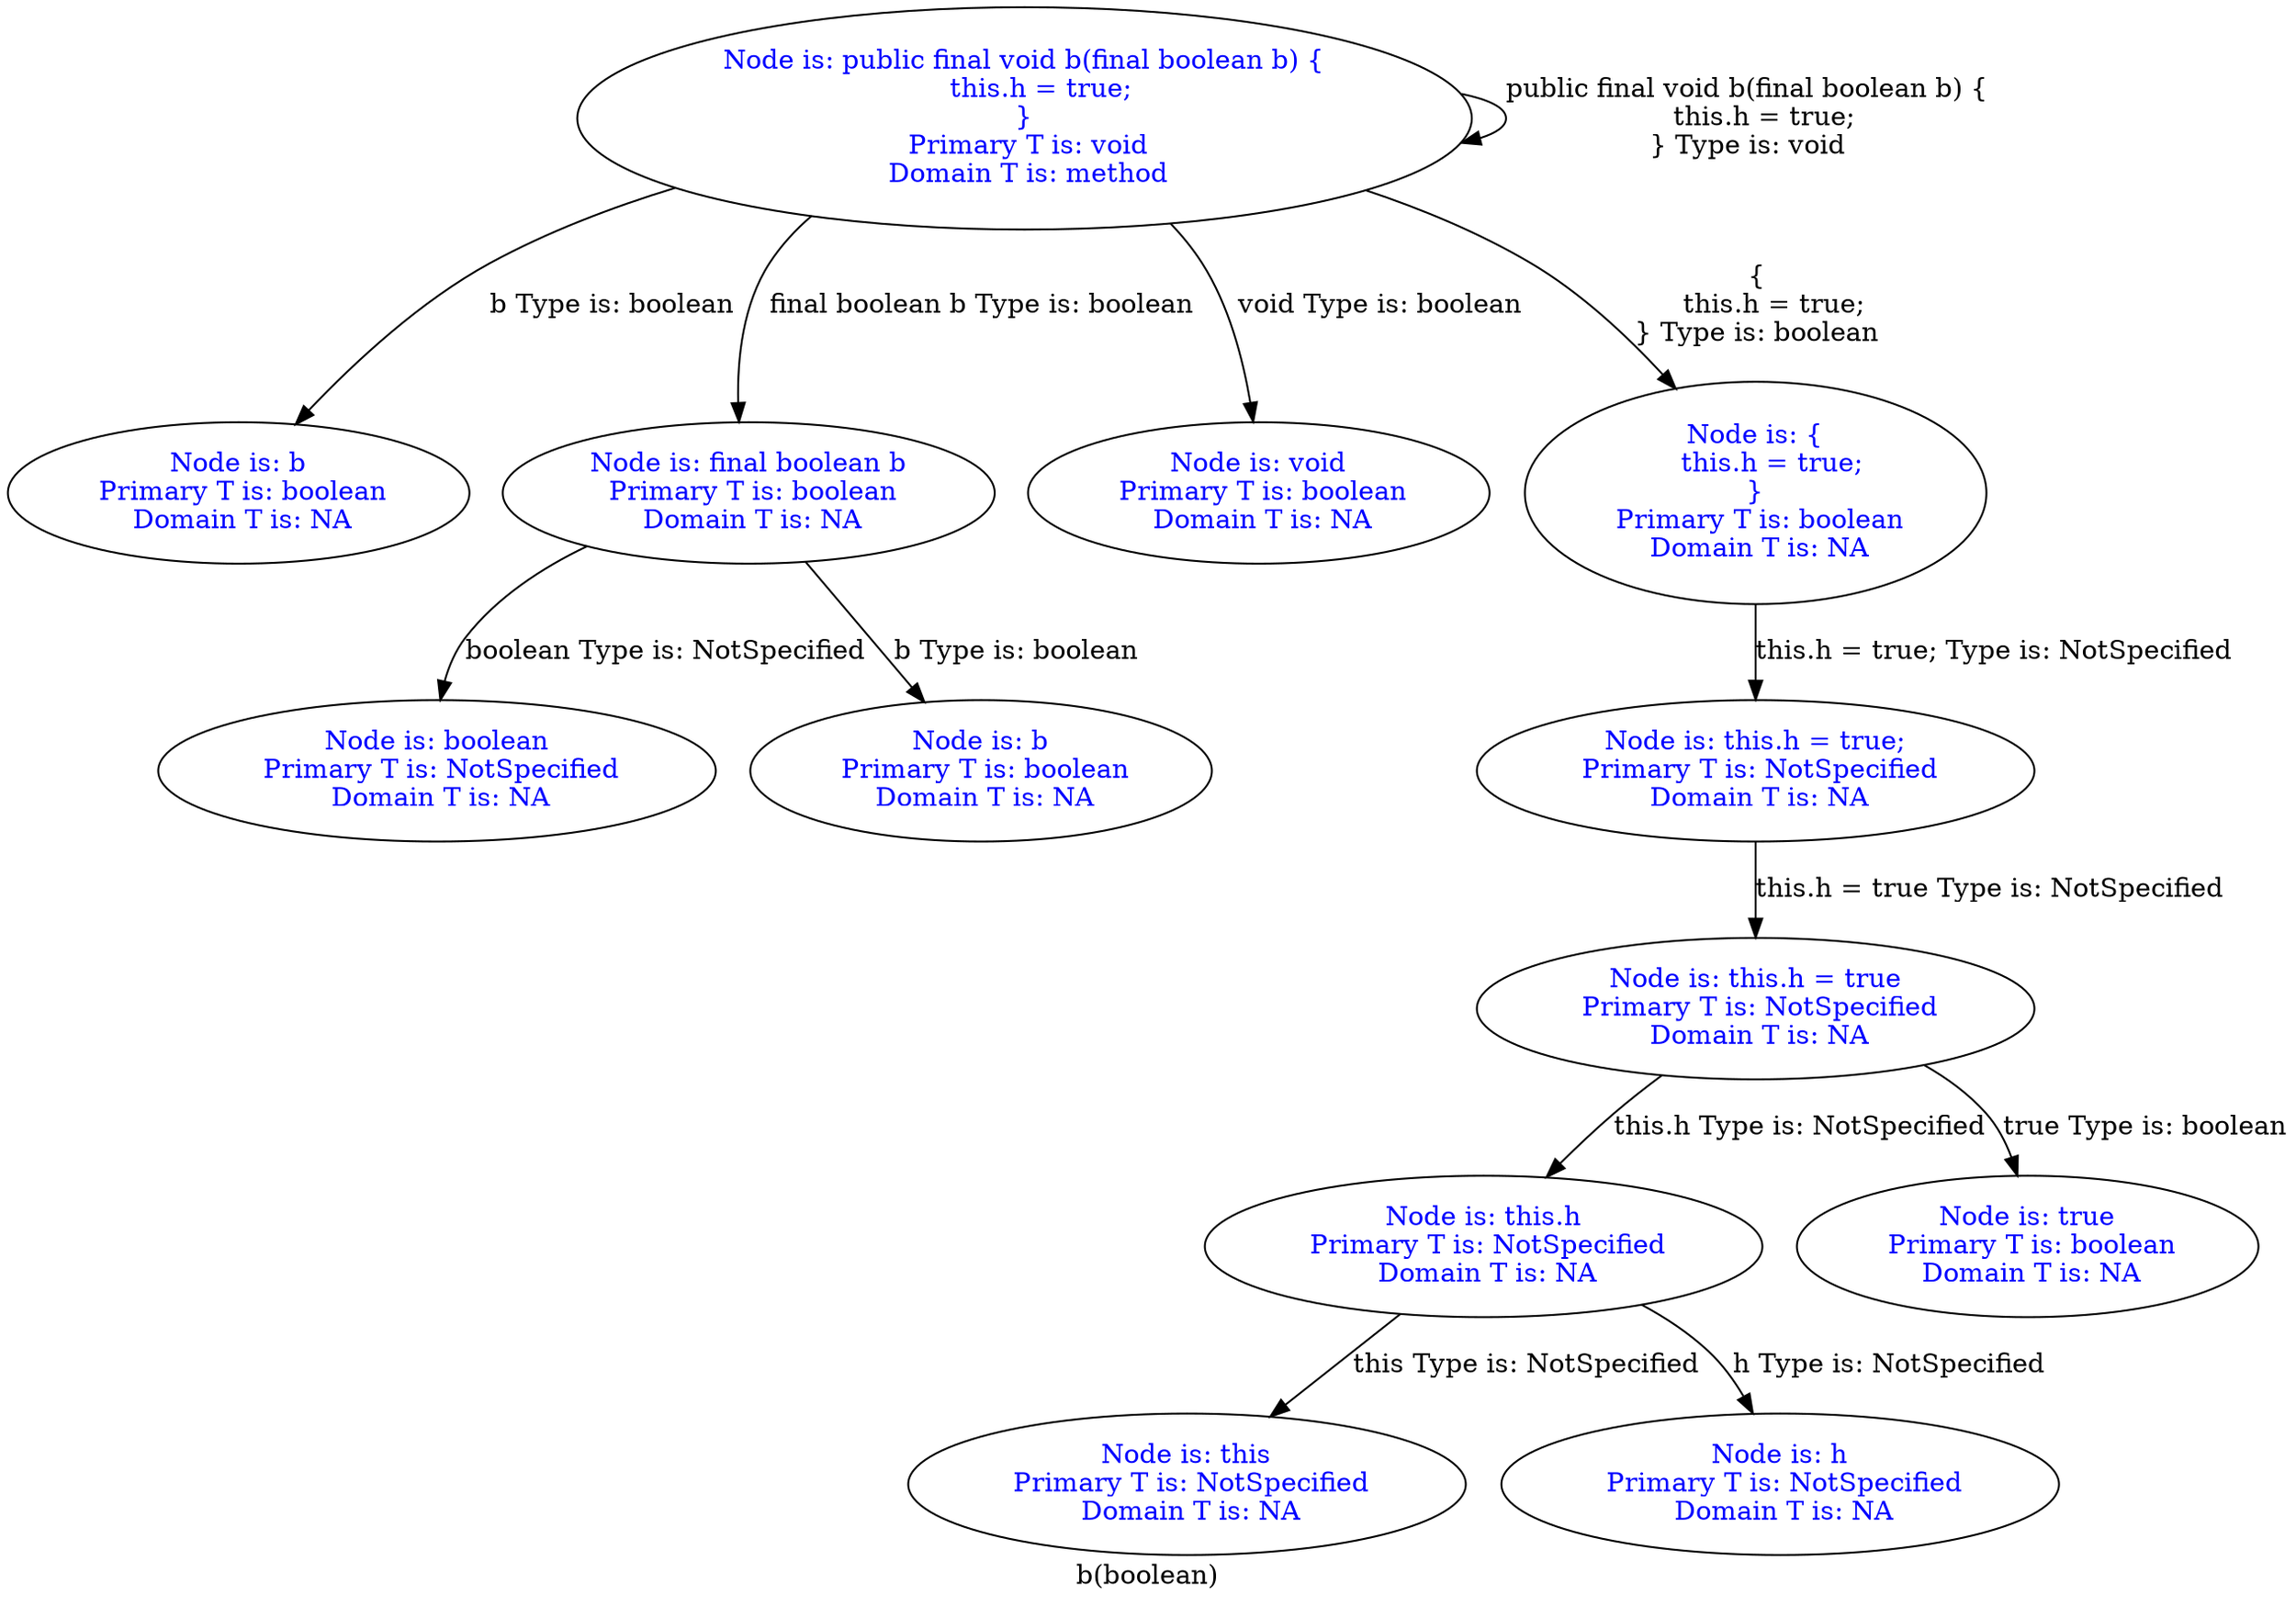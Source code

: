 digraph "b(boolean)" {
 label="b(boolean)"
{
 node [shape=box]} 
341 -> 341[label="public final void b(final boolean b) {
    this.h = true;
} Type is: void"];
341[label="Node is: public final void b(final boolean b) {
    this.h = true;
}
 Primary T is: void
 Domain T is: method",fontcolor="blue"];
  341 -> 342[label="b Type is: boolean"];
342[label="Node is: b
 Primary T is: boolean
 Domain T is: NA",fontcolor="blue"];
  341 -> 343[label="final boolean b Type is: boolean"];
343[label="Node is: final boolean b
 Primary T is: boolean
 Domain T is: NA",fontcolor="blue"];
  343 -> 344[label="boolean Type is: NotSpecified"];
344[label="Node is: boolean
 Primary T is: NotSpecified
 Domain T is: NA",fontcolor="blue"];
  343 -> 345[label="b Type is: boolean"];
345[label="Node is: b
 Primary T is: boolean
 Domain T is: NA",fontcolor="blue"];
  341 -> 346[label="void Type is: boolean"];
346[label="Node is: void
 Primary T is: boolean
 Domain T is: NA",fontcolor="blue"];
  341 -> 347[label="{
    this.h = true;
} Type is: boolean"];
347[label="Node is: {
    this.h = true;
}
 Primary T is: boolean
 Domain T is: NA",fontcolor="blue"];
  347 -> 348[label="this.h = true; Type is: NotSpecified"];
348[label="Node is: this.h = true;
 Primary T is: NotSpecified
 Domain T is: NA",fontcolor="blue"];
  348 -> 349[label="this.h = true Type is: NotSpecified"];
349[label="Node is: this.h = true
 Primary T is: NotSpecified
 Domain T is: NA",fontcolor="blue"];
  349 -> 350[label="this.h Type is: NotSpecified"];
350[label="Node is: this.h
 Primary T is: NotSpecified
 Domain T is: NA",fontcolor="blue"];
  350 -> 351[label="this Type is: NotSpecified"];
351[label="Node is: this
 Primary T is: NotSpecified
 Domain T is: NA",fontcolor="blue"];
  350 -> 352[label="h Type is: NotSpecified"];
352[label="Node is: h
 Primary T is: NotSpecified
 Domain T is: NA",fontcolor="blue"];
  349 -> 353[label="true Type is: boolean"];
353[label="Node is: true
 Primary T is: boolean
 Domain T is: NA",fontcolor="blue"];
  }
